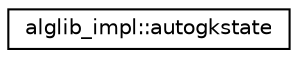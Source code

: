 digraph "Graphical Class Hierarchy"
{
  edge [fontname="Helvetica",fontsize="10",labelfontname="Helvetica",labelfontsize="10"];
  node [fontname="Helvetica",fontsize="10",shape=record];
  rankdir="LR";
  Node0 [label="alglib_impl::autogkstate",height=0.2,width=0.4,color="black", fillcolor="white", style="filled",URL="$structalglib__impl_1_1autogkstate.html"];
}
